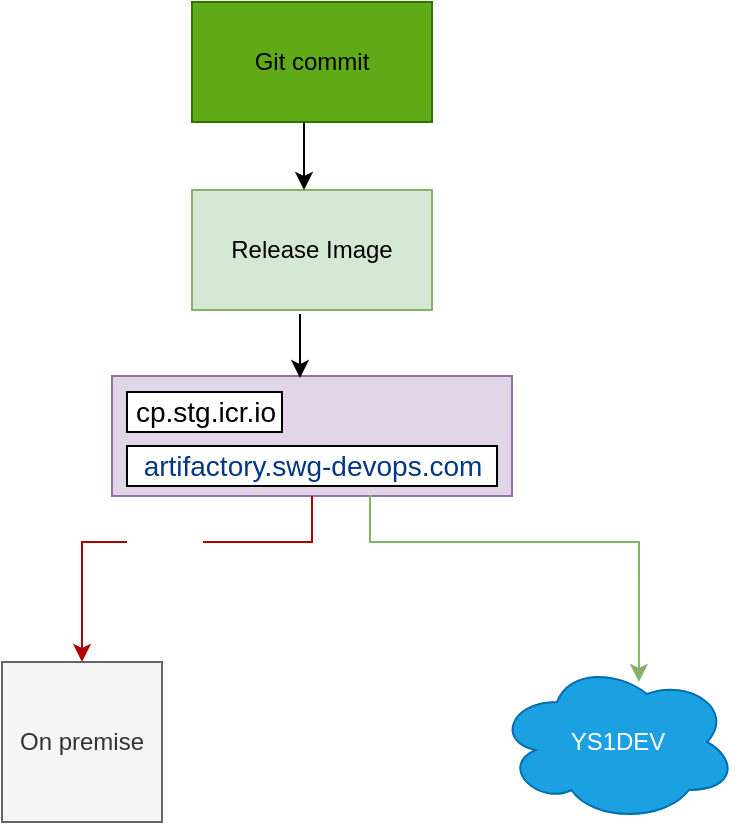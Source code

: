 <mxfile version="20.3.0" type="github">
  <diagram id="QaE3Z9Qkm4-l8lHN6Vvl" name="Page-1">
    <mxGraphModel dx="1002" dy="594" grid="1" gridSize="10" guides="1" tooltips="1" connect="1" arrows="1" fold="1" page="1" pageScale="1" pageWidth="850" pageHeight="1100" math="0" shadow="0">
      <root>
        <mxCell id="0" />
        <mxCell id="1" parent="0" />
        <mxCell id="7Yg9xgGQCldjnBUZ5oLN-1" value="Release Image" style="rounded=0;whiteSpace=wrap;html=1;fillColor=#d5e8d4;strokeColor=#82b366;" vertex="1" parent="1">
          <mxGeometry x="305" y="164" width="120" height="60" as="geometry" />
        </mxCell>
        <mxCell id="7Yg9xgGQCldjnBUZ5oLN-2" value="" style="rounded=0;whiteSpace=wrap;html=1;fillColor=#e1d5e7;strokeColor=#9673a6;" vertex="1" parent="1">
          <mxGeometry x="265" y="257" width="200" height="60" as="geometry" />
        </mxCell>
        <mxCell id="7Yg9xgGQCldjnBUZ5oLN-4" value="&lt;div style=&quot;line-height: 1.75; font-size: 14px; text-align: left;&quot;&gt;cp.stg.icr.io&lt;/div&gt;" style="rounded=0;whiteSpace=wrap;html=1;" vertex="1" parent="1">
          <mxGeometry x="272.5" y="265" width="77.5" height="20" as="geometry" />
        </mxCell>
        <mxCell id="7Yg9xgGQCldjnBUZ5oLN-5" value="&lt;div style=&quot;line-height: 1.75; font-size: 14px; text-align: left;&quot;&gt;&lt;a style=&quot;text-decoration-line: none;&quot; href=&quot;http://wcp-catalog-api-docker-local.artifactory.swg-devops.com/watsondata/wkc-search_dev_cpd_45x:4.5.44&quot;&gt;&lt;span style=&quot;color: rgb(0, 56, 132);&quot;&gt;artifactory.swg-devops.com&lt;/span&gt;&lt;/a&gt;&lt;/div&gt;" style="rounded=0;whiteSpace=wrap;html=1;" vertex="1" parent="1">
          <mxGeometry x="272.5" y="292" width="185" height="20" as="geometry" />
        </mxCell>
        <mxCell id="7Yg9xgGQCldjnBUZ5oLN-6" value="" style="endArrow=classic;html=1;rounded=0;exitX=0.45;exitY=1.033;exitDx=0;exitDy=0;exitPerimeter=0;entryX=0.47;entryY=0.017;entryDx=0;entryDy=0;entryPerimeter=0;" edge="1" parent="1" source="7Yg9xgGQCldjnBUZ5oLN-1" target="7Yg9xgGQCldjnBUZ5oLN-2">
          <mxGeometry width="50" height="50" relative="1" as="geometry">
            <mxPoint x="400" y="320" as="sourcePoint" />
            <mxPoint x="450" y="270" as="targetPoint" />
          </mxGeometry>
        </mxCell>
        <mxCell id="7Yg9xgGQCldjnBUZ5oLN-7" value="On premise" style="whiteSpace=wrap;html=1;aspect=fixed;fillColor=#f5f5f5;fontColor=#333333;strokeColor=#666666;" vertex="1" parent="1">
          <mxGeometry x="210" y="400" width="80" height="80" as="geometry" />
        </mxCell>
        <mxCell id="7Yg9xgGQCldjnBUZ5oLN-8" value="YS1DEV" style="ellipse;shape=cloud;whiteSpace=wrap;html=1;fillColor=#1ba1e2;fontColor=#ffffff;strokeColor=#006EAF;" vertex="1" parent="1">
          <mxGeometry x="457.5" y="400" width="120" height="80" as="geometry" />
        </mxCell>
        <mxCell id="7Yg9xgGQCldjnBUZ5oLN-10" value="" style="edgeStyle=segmentEdgeStyle;endArrow=classic;html=1;rounded=0;exitX=0.5;exitY=1;exitDx=0;exitDy=0;entryX=0.5;entryY=0;entryDx=0;entryDy=0;fillColor=#e51400;strokeColor=#B20000;" edge="1" parent="1" source="7Yg9xgGQCldjnBUZ5oLN-2" target="7Yg9xgGQCldjnBUZ5oLN-7">
          <mxGeometry width="50" height="50" relative="1" as="geometry">
            <mxPoint x="400" y="380" as="sourcePoint" />
            <mxPoint x="450" y="330" as="targetPoint" />
            <Array as="points">
              <mxPoint x="365" y="340" />
              <mxPoint x="250" y="340" />
            </Array>
          </mxGeometry>
        </mxCell>
        <mxCell id="7Yg9xgGQCldjnBUZ5oLN-11" value="" style="edgeStyle=segmentEdgeStyle;endArrow=classic;html=1;rounded=0;exitX=0.555;exitY=1;exitDx=0;exitDy=0;entryX=0.583;entryY=0.125;entryDx=0;entryDy=0;exitPerimeter=0;entryPerimeter=0;fillColor=#d5e8d4;strokeColor=#82b366;" edge="1" parent="1">
          <mxGeometry width="50" height="50" relative="1" as="geometry">
            <mxPoint x="395" y="317" as="sourcePoint" />
            <mxPoint x="528.46" y="410" as="targetPoint" />
            <Array as="points">
              <mxPoint x="394" y="317" />
              <mxPoint x="394" y="340" />
              <mxPoint x="529" y="340" />
            </Array>
          </mxGeometry>
        </mxCell>
        <mxCell id="7Yg9xgGQCldjnBUZ5oLN-12" value="" style="shape=image;html=1;verticalAlign=top;verticalLabelPosition=bottom;labelBackgroundColor=#FF0000;imageAspect=0;aspect=fixed;image=https://cdn4.iconfinder.com/data/icons/ui-office/512/User_Interface-03-128.png;fontColor=#FF0000;imageBackground=default;" vertex="1" parent="1">
          <mxGeometry x="272.5" y="323" width="38" height="38" as="geometry" />
        </mxCell>
        <mxCell id="7Yg9xgGQCldjnBUZ5oLN-15" value="" style="shape=image;html=1;verticalAlign=top;verticalLabelPosition=bottom;labelBackgroundColor=#ffffff;imageAspect=0;aspect=fixed;image=https://cdn2.iconfinder.com/data/icons/arrows-and-universal-actions-icon-set/256/ok_circle-128.png;fontColor=#FF0000;" vertex="1" parent="1">
          <mxGeometry x="450" y="323" width="33" height="33" as="geometry" />
        </mxCell>
        <mxCell id="7Yg9xgGQCldjnBUZ5oLN-17" value="&lt;font style=&quot;&quot; color=&quot;#000000&quot;&gt;Git commit&lt;/font&gt;" style="rounded=0;whiteSpace=wrap;html=1;labelBackgroundColor=none;fontColor=#ffffff;fillColor=#60a917;strokeColor=#2D7600;" vertex="1" parent="1">
          <mxGeometry x="305" y="70" width="120" height="60" as="geometry" />
        </mxCell>
        <mxCell id="7Yg9xgGQCldjnBUZ5oLN-18" value="" style="endArrow=classic;html=1;rounded=0;fontColor=#000000;" edge="1" parent="1">
          <mxGeometry width="50" height="50" relative="1" as="geometry">
            <mxPoint x="361" y="130" as="sourcePoint" />
            <mxPoint x="361" y="164" as="targetPoint" />
          </mxGeometry>
        </mxCell>
      </root>
    </mxGraphModel>
  </diagram>
</mxfile>
